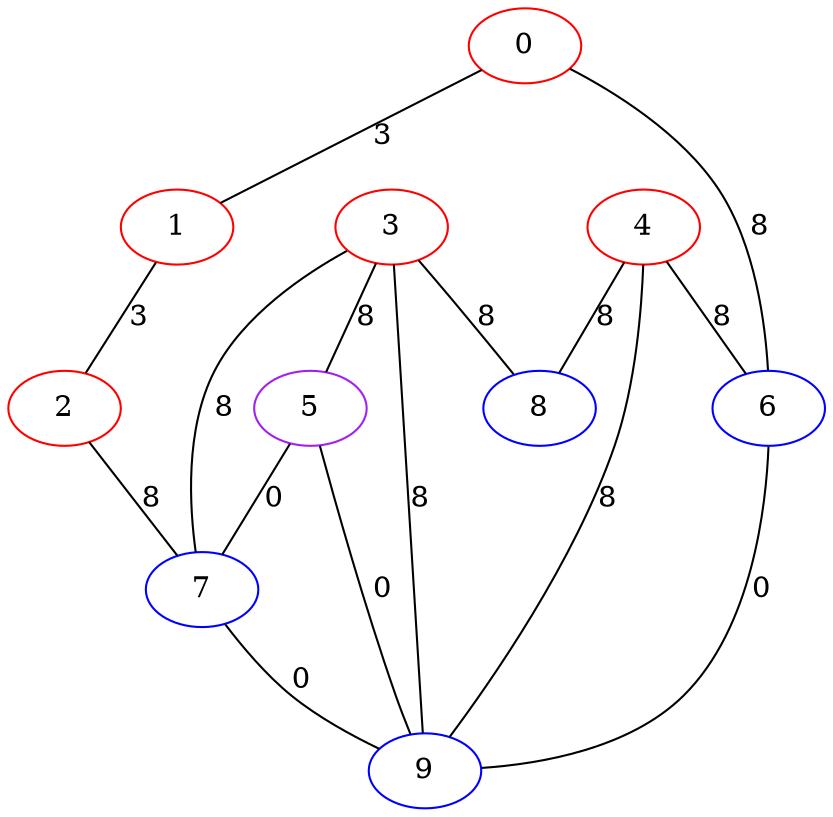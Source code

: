 graph "" {
0 [color=red, weight=1];
1 [color=red, weight=1];
2 [color=red, weight=1];
3 [color=red, weight=1];
4 [color=red, weight=1];
5 [color=purple, weight=4];
6 [color=blue, weight=3];
7 [color=blue, weight=3];
8 [color=blue, weight=3];
9 [color=blue, weight=3];
0 -- 1  [key=0, label=3];
0 -- 6  [key=0, label=8];
1 -- 2  [key=0, label=3];
2 -- 7  [key=0, label=8];
3 -- 8  [key=0, label=8];
3 -- 9  [key=0, label=8];
3 -- 5  [key=0, label=8];
3 -- 7  [key=0, label=8];
4 -- 8  [key=0, label=8];
4 -- 9  [key=0, label=8];
4 -- 6  [key=0, label=8];
5 -- 9  [key=0, label=0];
5 -- 7  [key=0, label=0];
6 -- 9  [key=0, label=0];
7 -- 9  [key=0, label=0];
}
